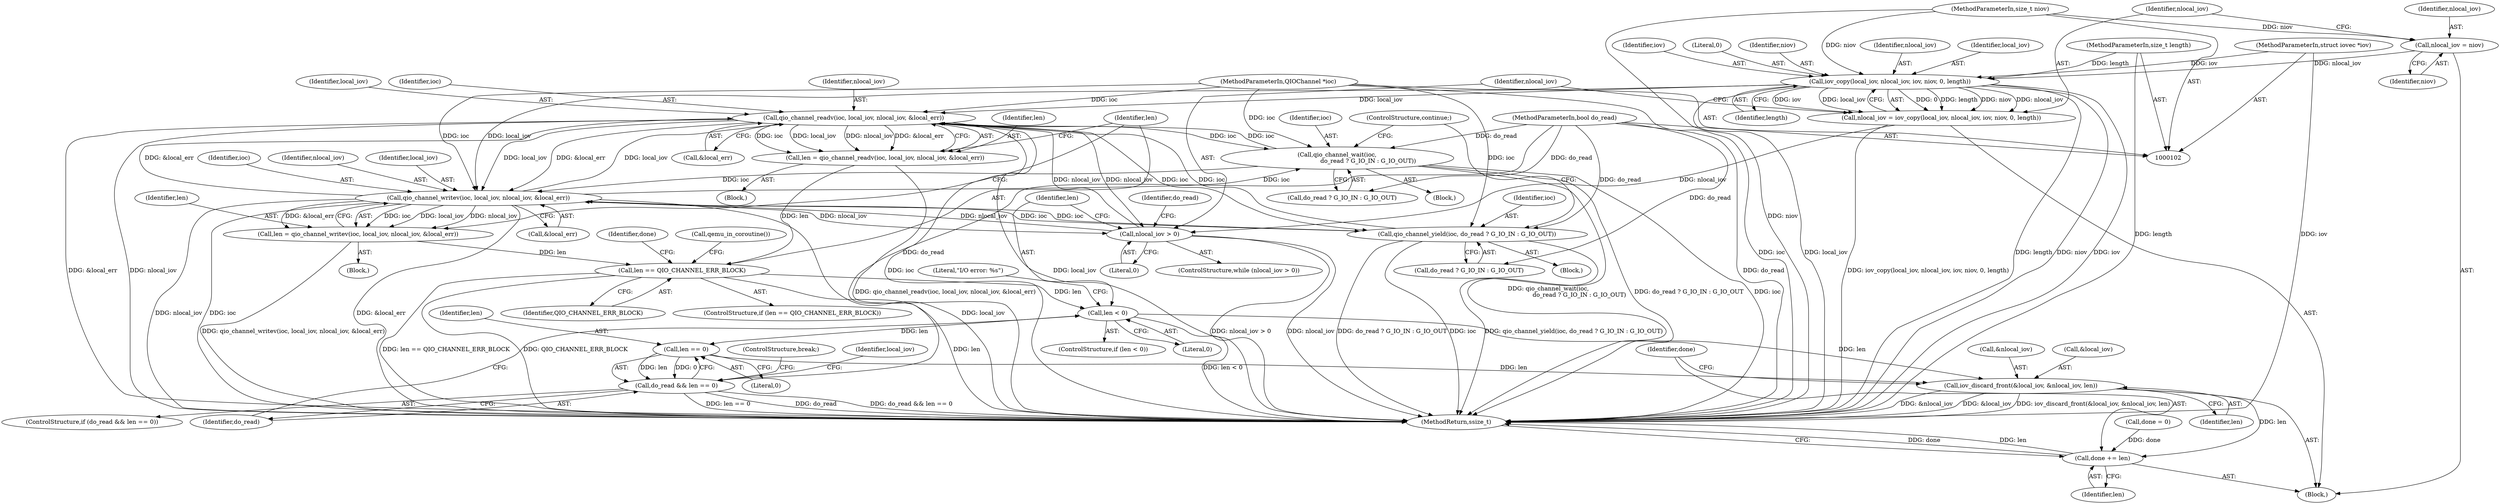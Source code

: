 digraph "0_qemu_ff82911cd3f69f028f2537825c9720ff78bc3f19_1@pointer" {
"1000145" [label="(Call,qio_channel_readv(ioc, local_iov, nlocal_iov, &local_err))"];
"1000184" [label="(Call,qio_channel_wait(ioc,\n                                 do_read ? G_IO_IN : G_IO_OUT))"];
"1000155" [label="(Call,qio_channel_writev(ioc, local_iov, nlocal_iov, &local_err))"];
"1000169" [label="(Call,qio_channel_yield(ioc, do_read ? G_IO_IN : G_IO_OUT))"];
"1000145" [label="(Call,qio_channel_readv(ioc, local_iov, nlocal_iov, &local_err))"];
"1000103" [label="(MethodParameterIn,QIOChannel *ioc)"];
"1000127" [label="(Call,iov_copy(local_iov, nlocal_iov, iov, niov, 0, length))"];
"1000122" [label="(Call,nlocal_iov = niov)"];
"1000105" [label="(MethodParameterIn,size_t niov)"];
"1000104" [label="(MethodParameterIn,struct iovec *iov)"];
"1000106" [label="(MethodParameterIn,size_t length)"];
"1000135" [label="(Call,nlocal_iov > 0)"];
"1000125" [label="(Call,nlocal_iov = iov_copy(local_iov, nlocal_iov, iov, niov, 0, length))"];
"1000107" [label="(MethodParameterIn,bool do_read)"];
"1000143" [label="(Call,len = qio_channel_readv(ioc, local_iov, nlocal_iov, &local_err))"];
"1000162" [label="(Call,len == QIO_CHANNEL_ERR_BLOCK)"];
"1000197" [label="(Call,len < 0)"];
"1000215" [label="(Call,len == 0)"];
"1000213" [label="(Call,do_read && len == 0)"];
"1000220" [label="(Call,iov_discard_front(&local_iov, &nlocal_iov, len))"];
"1000226" [label="(Call,done += len)"];
"1000153" [label="(Call,len = qio_channel_writev(ioc, local_iov, nlocal_iov, &local_err))"];
"1000133" [label="(Identifier,length)"];
"1000104" [label="(MethodParameterIn,struct iovec *iov)"];
"1000125" [label="(Call,nlocal_iov = iov_copy(local_iov, nlocal_iov, iov, niov, 0, length))"];
"1000110" [label="(Call,done = 0)"];
"1000129" [label="(Identifier,nlocal_iov)"];
"1000154" [label="(Identifier,len)"];
"1000148" [label="(Identifier,nlocal_iov)"];
"1000159" [label="(Call,&local_err)"];
"1000155" [label="(Call,qio_channel_writev(ioc, local_iov, nlocal_iov, &local_err))"];
"1000161" [label="(ControlStructure,if (len == QIO_CHANNEL_ERR_BLOCK))"];
"1000167" [label="(Call,qemu_in_coroutine())"];
"1000170" [label="(Identifier,ioc)"];
"1000128" [label="(Identifier,local_iov)"];
"1000136" [label="(Identifier,nlocal_iov)"];
"1000228" [label="(Identifier,len)"];
"1000147" [label="(Identifier,local_iov)"];
"1000216" [label="(Identifier,len)"];
"1000223" [label="(Call,&nlocal_iov)"];
"1000142" [label="(Block,)"];
"1000213" [label="(Call,do_read && len == 0)"];
"1000145" [label="(Call,qio_channel_readv(ioc, local_iov, nlocal_iov, &local_err))"];
"1000103" [label="(MethodParameterIn,QIOChannel *ioc)"];
"1000171" [label="(Call,do_read ? G_IO_IN : G_IO_OUT)"];
"1000127" [label="(Call,iov_copy(local_iov, nlocal_iov, iov, niov, 0, length))"];
"1000130" [label="(Identifier,iov)"];
"1000169" [label="(Call,qio_channel_yield(ioc, do_read ? G_IO_IN : G_IO_OUT))"];
"1000215" [label="(Call,len == 0)"];
"1000202" [label="(Literal,\"I/O error: %s\")"];
"1000217" [label="(Literal,0)"];
"1000183" [label="(Block,)"];
"1000144" [label="(Identifier,len)"];
"1000122" [label="(Call,nlocal_iov = niov)"];
"1000220" [label="(Call,iov_discard_front(&local_iov, &nlocal_iov, len))"];
"1000212" [label="(ControlStructure,if (do_read && len == 0))"];
"1000152" [label="(Block,)"];
"1000168" [label="(Block,)"];
"1000146" [label="(Identifier,ioc)"];
"1000153" [label="(Call,len = qio_channel_writev(ioc, local_iov, nlocal_iov, &local_err))"];
"1000135" [label="(Call,nlocal_iov > 0)"];
"1000132" [label="(Literal,0)"];
"1000124" [label="(Identifier,niov)"];
"1000156" [label="(Identifier,ioc)"];
"1000149" [label="(Call,&local_err)"];
"1000197" [label="(Call,len < 0)"];
"1000163" [label="(Identifier,len)"];
"1000164" [label="(Identifier,QIO_CHANNEL_ERR_BLOCK)"];
"1000196" [label="(ControlStructure,if (len < 0))"];
"1000186" [label="(Call,do_read ? G_IO_IN : G_IO_OUT)"];
"1000185" [label="(Identifier,ioc)"];
"1000199" [label="(Literal,0)"];
"1000126" [label="(Identifier,nlocal_iov)"];
"1000158" [label="(Identifier,nlocal_iov)"];
"1000222" [label="(Identifier,local_iov)"];
"1000225" [label="(Identifier,len)"];
"1000162" [label="(Call,len == QIO_CHANNEL_ERR_BLOCK)"];
"1000131" [label="(Identifier,niov)"];
"1000182" [label="(Identifier,done)"];
"1000221" [label="(Call,&local_iov)"];
"1000219" [label="(ControlStructure,break;)"];
"1000107" [label="(MethodParameterIn,bool do_read)"];
"1000229" [label="(MethodReturn,ssize_t)"];
"1000157" [label="(Identifier,local_iov)"];
"1000195" [label="(ControlStructure,continue;)"];
"1000214" [label="(Identifier,do_read)"];
"1000108" [label="(Block,)"];
"1000226" [label="(Call,done += len)"];
"1000141" [label="(Identifier,do_read)"];
"1000123" [label="(Identifier,nlocal_iov)"];
"1000227" [label="(Identifier,done)"];
"1000134" [label="(ControlStructure,while (nlocal_iov > 0))"];
"1000137" [label="(Literal,0)"];
"1000105" [label="(MethodParameterIn,size_t niov)"];
"1000198" [label="(Identifier,len)"];
"1000106" [label="(MethodParameterIn,size_t length)"];
"1000143" [label="(Call,len = qio_channel_readv(ioc, local_iov, nlocal_iov, &local_err))"];
"1000184" [label="(Call,qio_channel_wait(ioc,\n                                 do_read ? G_IO_IN : G_IO_OUT))"];
"1000145" -> "1000143"  [label="AST: "];
"1000145" -> "1000149"  [label="CFG: "];
"1000146" -> "1000145"  [label="AST: "];
"1000147" -> "1000145"  [label="AST: "];
"1000148" -> "1000145"  [label="AST: "];
"1000149" -> "1000145"  [label="AST: "];
"1000143" -> "1000145"  [label="CFG: "];
"1000145" -> "1000229"  [label="DDG: &local_err"];
"1000145" -> "1000229"  [label="DDG: nlocal_iov"];
"1000145" -> "1000229"  [label="DDG: ioc"];
"1000145" -> "1000229"  [label="DDG: local_iov"];
"1000145" -> "1000135"  [label="DDG: nlocal_iov"];
"1000145" -> "1000143"  [label="DDG: ioc"];
"1000145" -> "1000143"  [label="DDG: local_iov"];
"1000145" -> "1000143"  [label="DDG: nlocal_iov"];
"1000145" -> "1000143"  [label="DDG: &local_err"];
"1000184" -> "1000145"  [label="DDG: ioc"];
"1000169" -> "1000145"  [label="DDG: ioc"];
"1000103" -> "1000145"  [label="DDG: ioc"];
"1000155" -> "1000145"  [label="DDG: local_iov"];
"1000155" -> "1000145"  [label="DDG: &local_err"];
"1000127" -> "1000145"  [label="DDG: local_iov"];
"1000135" -> "1000145"  [label="DDG: nlocal_iov"];
"1000145" -> "1000155"  [label="DDG: local_iov"];
"1000145" -> "1000155"  [label="DDG: &local_err"];
"1000145" -> "1000169"  [label="DDG: ioc"];
"1000145" -> "1000184"  [label="DDG: ioc"];
"1000184" -> "1000183"  [label="AST: "];
"1000184" -> "1000186"  [label="CFG: "];
"1000185" -> "1000184"  [label="AST: "];
"1000186" -> "1000184"  [label="AST: "];
"1000195" -> "1000184"  [label="CFG: "];
"1000184" -> "1000229"  [label="DDG: ioc"];
"1000184" -> "1000229"  [label="DDG: qio_channel_wait(ioc,\n                                 do_read ? G_IO_IN : G_IO_OUT)"];
"1000184" -> "1000229"  [label="DDG: do_read ? G_IO_IN : G_IO_OUT"];
"1000184" -> "1000155"  [label="DDG: ioc"];
"1000155" -> "1000184"  [label="DDG: ioc"];
"1000103" -> "1000184"  [label="DDG: ioc"];
"1000107" -> "1000184"  [label="DDG: do_read"];
"1000155" -> "1000153"  [label="AST: "];
"1000155" -> "1000159"  [label="CFG: "];
"1000156" -> "1000155"  [label="AST: "];
"1000157" -> "1000155"  [label="AST: "];
"1000158" -> "1000155"  [label="AST: "];
"1000159" -> "1000155"  [label="AST: "];
"1000153" -> "1000155"  [label="CFG: "];
"1000155" -> "1000229"  [label="DDG: local_iov"];
"1000155" -> "1000229"  [label="DDG: &local_err"];
"1000155" -> "1000229"  [label="DDG: nlocal_iov"];
"1000155" -> "1000229"  [label="DDG: ioc"];
"1000155" -> "1000135"  [label="DDG: nlocal_iov"];
"1000155" -> "1000153"  [label="DDG: ioc"];
"1000155" -> "1000153"  [label="DDG: local_iov"];
"1000155" -> "1000153"  [label="DDG: nlocal_iov"];
"1000155" -> "1000153"  [label="DDG: &local_err"];
"1000169" -> "1000155"  [label="DDG: ioc"];
"1000103" -> "1000155"  [label="DDG: ioc"];
"1000127" -> "1000155"  [label="DDG: local_iov"];
"1000135" -> "1000155"  [label="DDG: nlocal_iov"];
"1000155" -> "1000169"  [label="DDG: ioc"];
"1000169" -> "1000168"  [label="AST: "];
"1000169" -> "1000171"  [label="CFG: "];
"1000170" -> "1000169"  [label="AST: "];
"1000171" -> "1000169"  [label="AST: "];
"1000195" -> "1000169"  [label="CFG: "];
"1000169" -> "1000229"  [label="DDG: qio_channel_yield(ioc, do_read ? G_IO_IN : G_IO_OUT)"];
"1000169" -> "1000229"  [label="DDG: do_read ? G_IO_IN : G_IO_OUT"];
"1000169" -> "1000229"  [label="DDG: ioc"];
"1000103" -> "1000169"  [label="DDG: ioc"];
"1000107" -> "1000169"  [label="DDG: do_read"];
"1000103" -> "1000102"  [label="AST: "];
"1000103" -> "1000229"  [label="DDG: ioc"];
"1000127" -> "1000125"  [label="AST: "];
"1000127" -> "1000133"  [label="CFG: "];
"1000128" -> "1000127"  [label="AST: "];
"1000129" -> "1000127"  [label="AST: "];
"1000130" -> "1000127"  [label="AST: "];
"1000131" -> "1000127"  [label="AST: "];
"1000132" -> "1000127"  [label="AST: "];
"1000133" -> "1000127"  [label="AST: "];
"1000125" -> "1000127"  [label="CFG: "];
"1000127" -> "1000229"  [label="DDG: length"];
"1000127" -> "1000229"  [label="DDG: niov"];
"1000127" -> "1000229"  [label="DDG: iov"];
"1000127" -> "1000229"  [label="DDG: local_iov"];
"1000127" -> "1000125"  [label="DDG: 0"];
"1000127" -> "1000125"  [label="DDG: length"];
"1000127" -> "1000125"  [label="DDG: niov"];
"1000127" -> "1000125"  [label="DDG: nlocal_iov"];
"1000127" -> "1000125"  [label="DDG: iov"];
"1000127" -> "1000125"  [label="DDG: local_iov"];
"1000122" -> "1000127"  [label="DDG: nlocal_iov"];
"1000104" -> "1000127"  [label="DDG: iov"];
"1000105" -> "1000127"  [label="DDG: niov"];
"1000106" -> "1000127"  [label="DDG: length"];
"1000122" -> "1000108"  [label="AST: "];
"1000122" -> "1000124"  [label="CFG: "];
"1000123" -> "1000122"  [label="AST: "];
"1000124" -> "1000122"  [label="AST: "];
"1000126" -> "1000122"  [label="CFG: "];
"1000105" -> "1000122"  [label="DDG: niov"];
"1000105" -> "1000102"  [label="AST: "];
"1000105" -> "1000229"  [label="DDG: niov"];
"1000104" -> "1000102"  [label="AST: "];
"1000104" -> "1000229"  [label="DDG: iov"];
"1000106" -> "1000102"  [label="AST: "];
"1000106" -> "1000229"  [label="DDG: length"];
"1000135" -> "1000134"  [label="AST: "];
"1000135" -> "1000137"  [label="CFG: "];
"1000136" -> "1000135"  [label="AST: "];
"1000137" -> "1000135"  [label="AST: "];
"1000141" -> "1000135"  [label="CFG: "];
"1000198" -> "1000135"  [label="CFG: "];
"1000135" -> "1000229"  [label="DDG: nlocal_iov > 0"];
"1000135" -> "1000229"  [label="DDG: nlocal_iov"];
"1000125" -> "1000135"  [label="DDG: nlocal_iov"];
"1000125" -> "1000108"  [label="AST: "];
"1000126" -> "1000125"  [label="AST: "];
"1000136" -> "1000125"  [label="CFG: "];
"1000125" -> "1000229"  [label="DDG: iov_copy(local_iov, nlocal_iov, iov, niov, 0, length)"];
"1000107" -> "1000102"  [label="AST: "];
"1000107" -> "1000229"  [label="DDG: do_read"];
"1000107" -> "1000171"  [label="DDG: do_read"];
"1000107" -> "1000186"  [label="DDG: do_read"];
"1000107" -> "1000213"  [label="DDG: do_read"];
"1000143" -> "1000142"  [label="AST: "];
"1000144" -> "1000143"  [label="AST: "];
"1000163" -> "1000143"  [label="CFG: "];
"1000143" -> "1000229"  [label="DDG: qio_channel_readv(ioc, local_iov, nlocal_iov, &local_err)"];
"1000143" -> "1000162"  [label="DDG: len"];
"1000162" -> "1000161"  [label="AST: "];
"1000162" -> "1000164"  [label="CFG: "];
"1000163" -> "1000162"  [label="AST: "];
"1000164" -> "1000162"  [label="AST: "];
"1000167" -> "1000162"  [label="CFG: "];
"1000182" -> "1000162"  [label="CFG: "];
"1000162" -> "1000229"  [label="DDG: QIO_CHANNEL_ERR_BLOCK"];
"1000162" -> "1000229"  [label="DDG: len"];
"1000162" -> "1000229"  [label="DDG: len == QIO_CHANNEL_ERR_BLOCK"];
"1000153" -> "1000162"  [label="DDG: len"];
"1000162" -> "1000197"  [label="DDG: len"];
"1000197" -> "1000196"  [label="AST: "];
"1000197" -> "1000199"  [label="CFG: "];
"1000198" -> "1000197"  [label="AST: "];
"1000199" -> "1000197"  [label="AST: "];
"1000202" -> "1000197"  [label="CFG: "];
"1000214" -> "1000197"  [label="CFG: "];
"1000197" -> "1000229"  [label="DDG: len < 0"];
"1000197" -> "1000215"  [label="DDG: len"];
"1000197" -> "1000220"  [label="DDG: len"];
"1000215" -> "1000213"  [label="AST: "];
"1000215" -> "1000217"  [label="CFG: "];
"1000216" -> "1000215"  [label="AST: "];
"1000217" -> "1000215"  [label="AST: "];
"1000213" -> "1000215"  [label="CFG: "];
"1000215" -> "1000213"  [label="DDG: len"];
"1000215" -> "1000213"  [label="DDG: 0"];
"1000215" -> "1000220"  [label="DDG: len"];
"1000213" -> "1000212"  [label="AST: "];
"1000213" -> "1000214"  [label="CFG: "];
"1000214" -> "1000213"  [label="AST: "];
"1000219" -> "1000213"  [label="CFG: "];
"1000222" -> "1000213"  [label="CFG: "];
"1000213" -> "1000229"  [label="DDG: do_read"];
"1000213" -> "1000229"  [label="DDG: do_read && len == 0"];
"1000213" -> "1000229"  [label="DDG: len == 0"];
"1000220" -> "1000108"  [label="AST: "];
"1000220" -> "1000225"  [label="CFG: "];
"1000221" -> "1000220"  [label="AST: "];
"1000223" -> "1000220"  [label="AST: "];
"1000225" -> "1000220"  [label="AST: "];
"1000227" -> "1000220"  [label="CFG: "];
"1000220" -> "1000229"  [label="DDG: &nlocal_iov"];
"1000220" -> "1000229"  [label="DDG: &local_iov"];
"1000220" -> "1000229"  [label="DDG: iov_discard_front(&local_iov, &nlocal_iov, len)"];
"1000220" -> "1000226"  [label="DDG: len"];
"1000226" -> "1000108"  [label="AST: "];
"1000226" -> "1000228"  [label="CFG: "];
"1000227" -> "1000226"  [label="AST: "];
"1000228" -> "1000226"  [label="AST: "];
"1000229" -> "1000226"  [label="CFG: "];
"1000226" -> "1000229"  [label="DDG: done"];
"1000226" -> "1000229"  [label="DDG: len"];
"1000110" -> "1000226"  [label="DDG: done"];
"1000153" -> "1000152"  [label="AST: "];
"1000154" -> "1000153"  [label="AST: "];
"1000163" -> "1000153"  [label="CFG: "];
"1000153" -> "1000229"  [label="DDG: qio_channel_writev(ioc, local_iov, nlocal_iov, &local_err)"];
}
